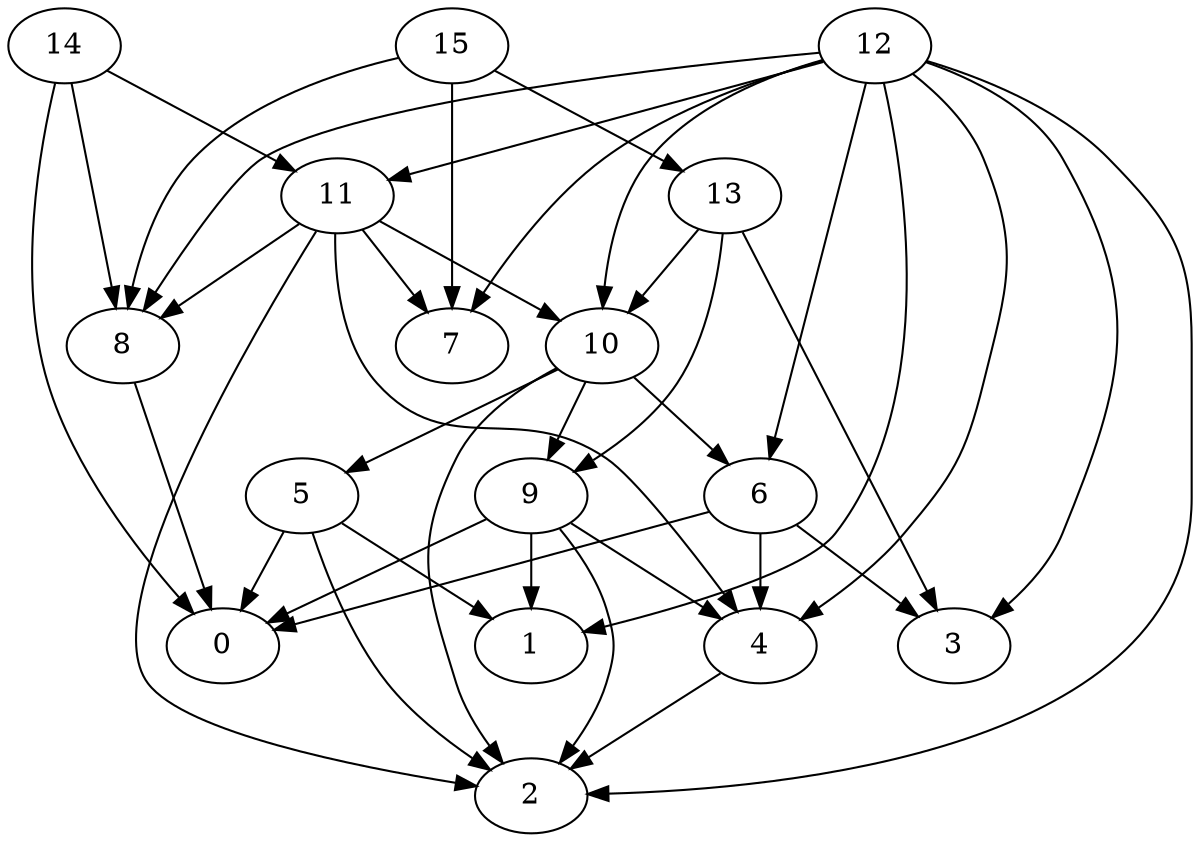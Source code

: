digraph "Random_Nodes_16_Density_2.44_CCR_1.00_WeightType_Random" {
	graph ["Duplicate states"=0,
		GraphType=Random,
		"Max states in OPEN"=0,
		Modes="120000ms; topo-ordered tasks, ; Pruning: task equivalence, fixed order ready list, ; F-value: ; Optimisation: best schedule length (\
SL) optimisation on equal, ",
		NumberOfTasks=16,
		"Pruned using list schedule length"=2374,
		"States removed from OPEN"=0,
		TargetSystem="Homogeneous-4",
		"Time to schedule (ms)"=231,
		"Total idle time"=62,
		"Total schedule length"=86,
		"Total sequential time"=204,
		"Total states created"=7898
	];
	14	["Finish time"=12,
		Processor=0,
		"Start time"=0,
		Weight=12];
	11	["Finish time"=30,
		Processor=0,
		"Start time"=16,
		Weight=14];
	14 -> 11	[Weight=10];
	8	["Finish time"=42,
		Processor=1,
		"Start time"=33,
		Weight=9];
	14 -> 8	[Weight=4];
	0	["Finish time"=86,
		Processor=1,
		"Start time"=70,
		Weight=16];
	14 -> 0	[Weight=3];
	15	["Finish time"=14,
		Processor=1,
		"Start time"=0,
		Weight=14];
	13	["Finish time"=26,
		Processor=1,
		"Start time"=14,
		Weight=12];
	15 -> 13	[Weight=6];
	15 -> 8	[Weight=8];
	7	["Finish time"=49,
		Processor=3,
		"Start time"=37,
		Weight=12];
	15 -> 7	[Weight=3];
	12	["Finish time"=12,
		Processor=2,
		"Start time"=0,
		Weight=12];
	12 -> 11	[Weight=4];
	10	["Finish time"=39,
		Processor=0,
		"Start time"=30,
		Weight=9];
	12 -> 10	[Weight=6];
	6	["Finish time"=53,
		Processor=0,
		"Start time"=48,
		Weight=5];
	12 -> 6	[Weight=7];
	4	["Finish time"=74,
		Processor=0,
		"Start time"=53,
		Weight=21];
	12 -> 4	[Weight=5];
	12 -> 8	[Weight=7];
	3	["Finish time"=82,
		Processor=3,
		"Start time"=59,
		Weight=23];
	12 -> 3	[Weight=6];
	1	["Finish time"=70,
		Processor=1,
		"Start time"=51,
		Weight=19];
	12 -> 1	[Weight=9];
	2	["Finish time"=86,
		Processor=0,
		"Start time"=74,
		Weight=12];
	12 -> 2	[Weight=7];
	12 -> 7	[Weight=8];
	11 -> 10	[Weight=2];
	11 -> 4	[Weight=3];
	11 -> 8	[Weight=3];
	11 -> 2	[Weight=3];
	11 -> 7	[Weight=7];
	13 -> 10	[Weight=2];
	9	["Finish time"=48,
		Processor=0,
		"Start time"=39,
		Weight=9];
	13 -> 9	[Weight=8];
	13 -> 3	[Weight=3];
	10 -> 9	[Weight=6];
	10 -> 6	[Weight=8];
	5	["Finish time"=47,
		Processor=1,
		"Start time"=42,
		Weight=5];
	10 -> 5	[Weight=2];
	10 -> 2	[Weight=9];
	9 -> 4	[Weight=8];
	9 -> 1	[Weight=3];
	9 -> 0	[Weight=9];
	9 -> 2	[Weight=4];
	6 -> 4	[Weight=3];
	6 -> 3	[Weight=6];
	6 -> 0	[Weight=3];
	4 -> 2	[Weight=2];
	5 -> 1	[Weight=3];
	5 -> 0	[Weight=9];
	5 -> 2	[Weight=2];
	8 -> 0	[Weight=3];
}
